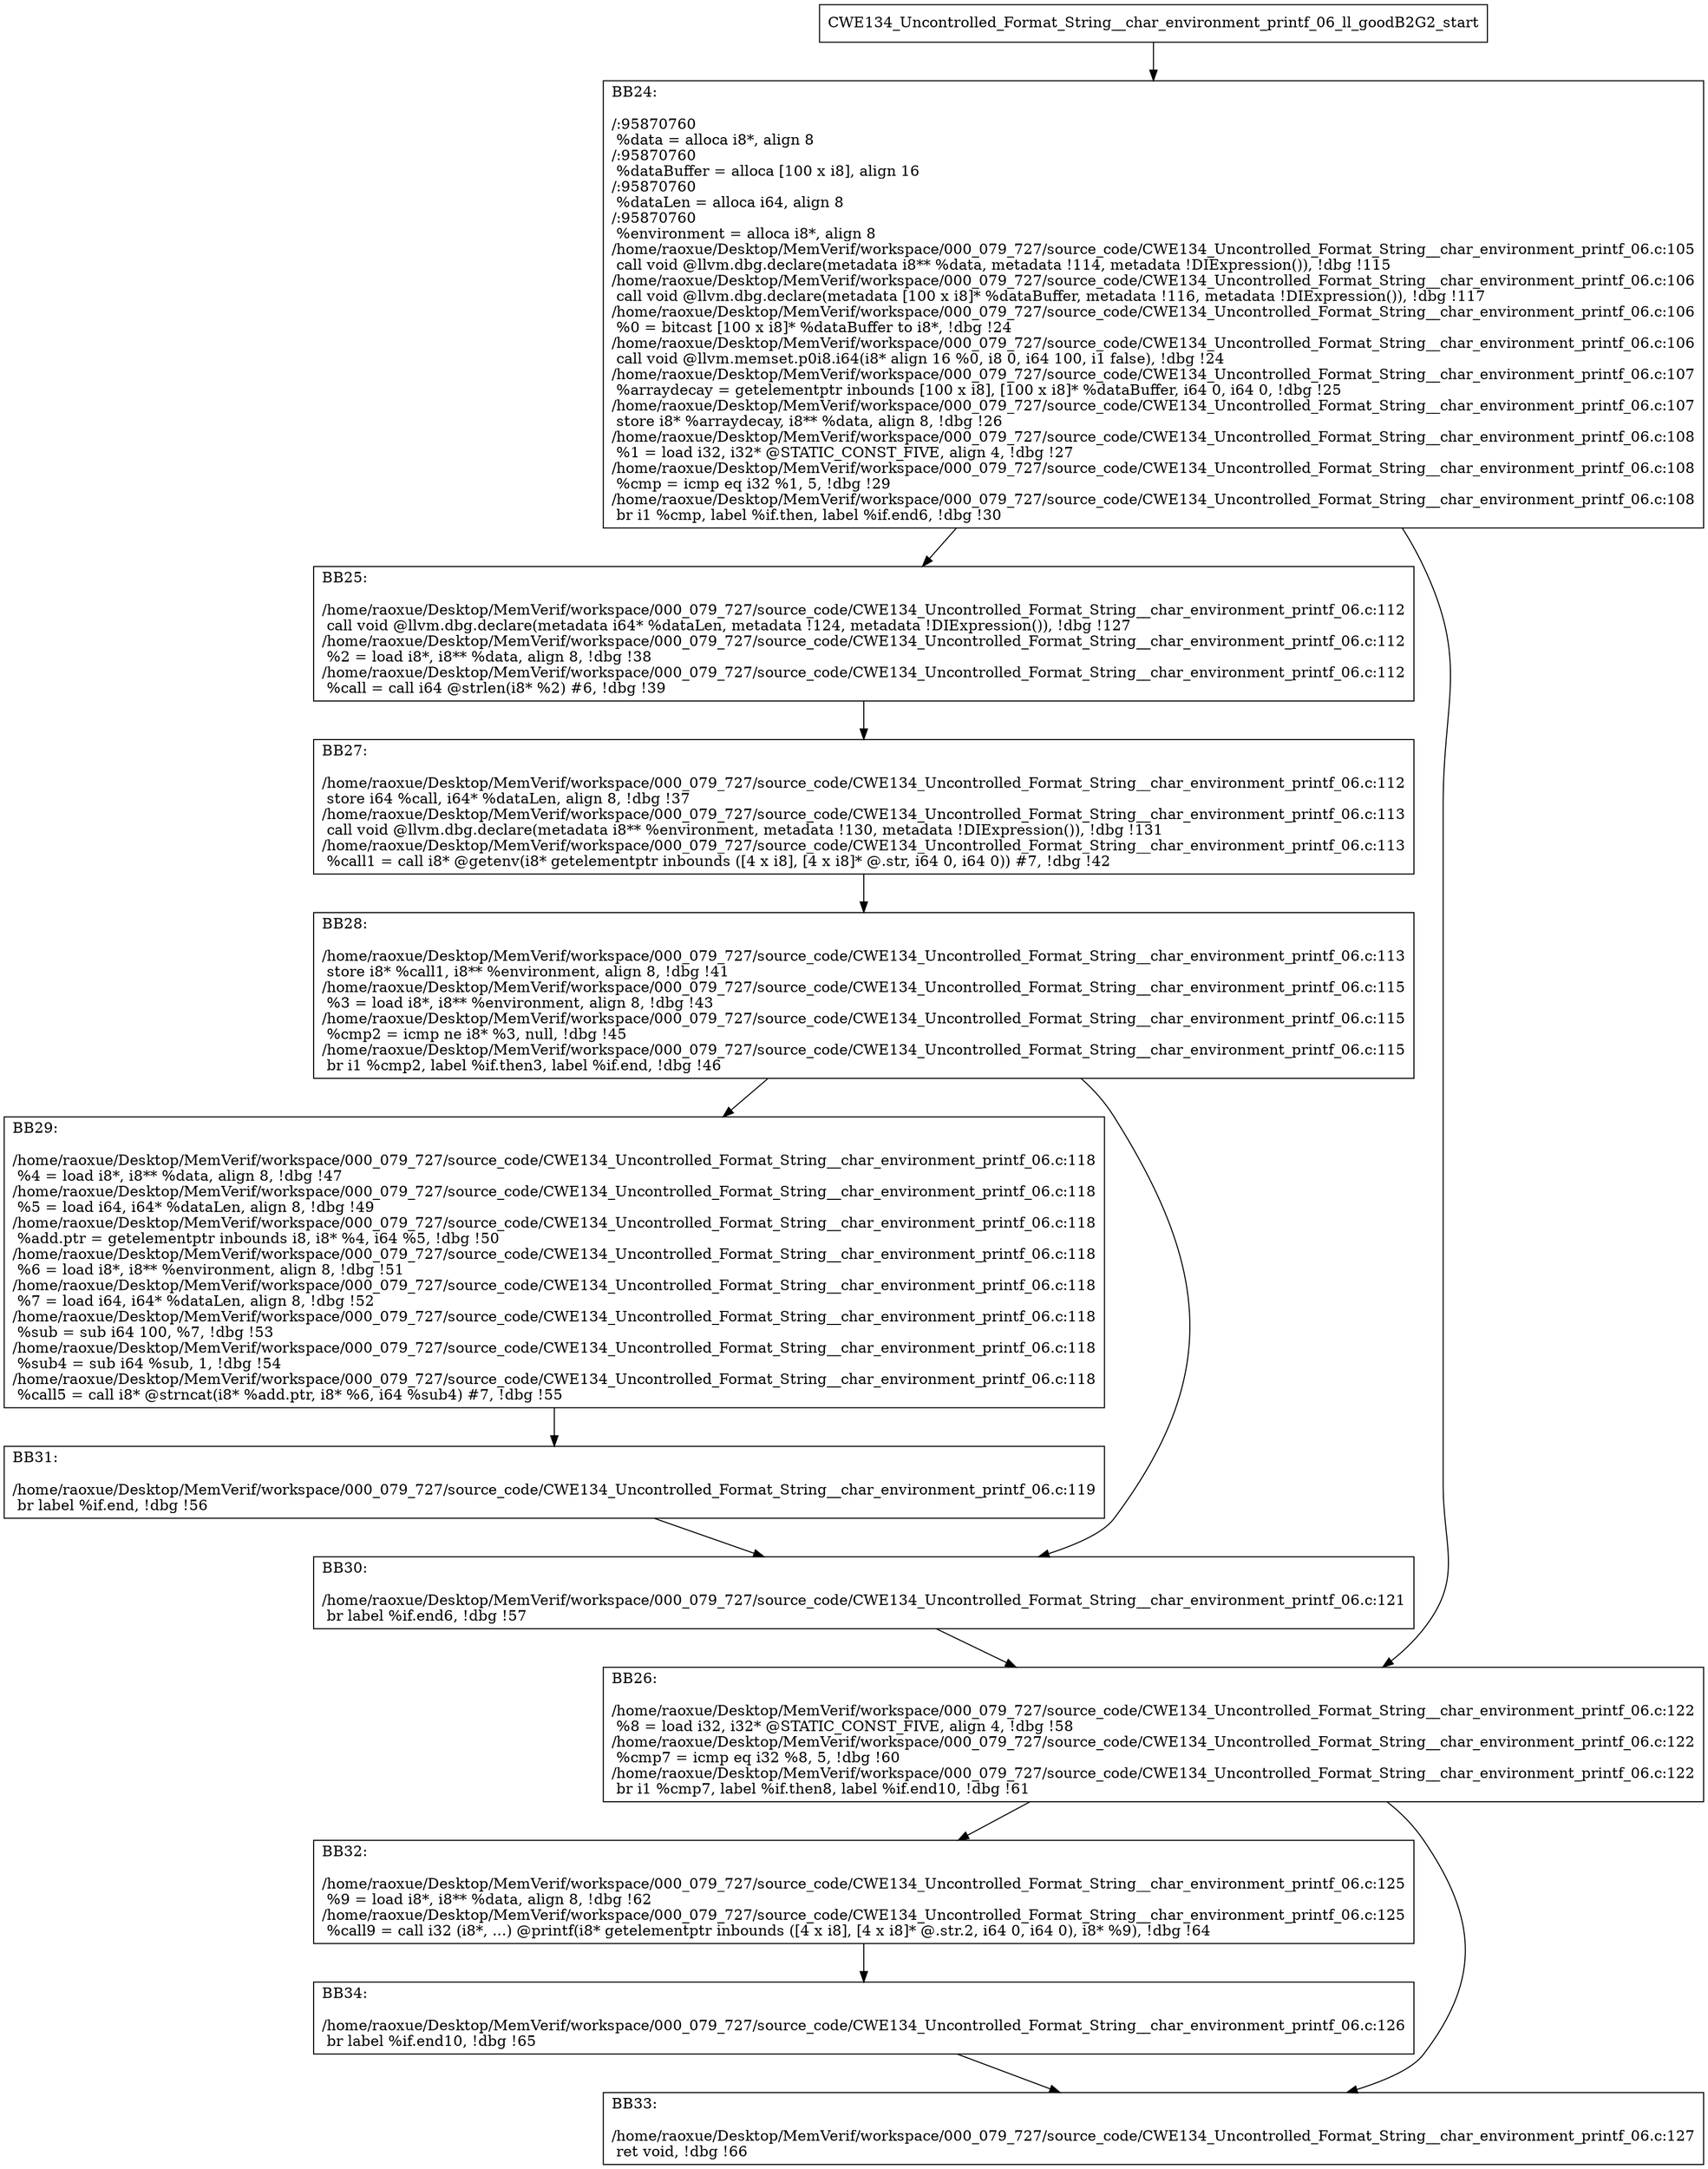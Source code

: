 digraph "CFG for'CWE134_Uncontrolled_Format_String__char_environment_printf_06_ll_goodB2G2' function" {
	BBCWE134_Uncontrolled_Format_String__char_environment_printf_06_ll_goodB2G2_start[shape=record,label="{CWE134_Uncontrolled_Format_String__char_environment_printf_06_ll_goodB2G2_start}"];
	BBCWE134_Uncontrolled_Format_String__char_environment_printf_06_ll_goodB2G2_start-> CWE134_Uncontrolled_Format_String__char_environment_printf_06_ll_goodB2G2BB24;
	CWE134_Uncontrolled_Format_String__char_environment_printf_06_ll_goodB2G2BB24 [shape=record, label="{BB24:\l\l/:95870760\l
  %data = alloca i8*, align 8\l
/:95870760\l
  %dataBuffer = alloca [100 x i8], align 16\l
/:95870760\l
  %dataLen = alloca i64, align 8\l
/:95870760\l
  %environment = alloca i8*, align 8\l
/home/raoxue/Desktop/MemVerif/workspace/000_079_727/source_code/CWE134_Uncontrolled_Format_String__char_environment_printf_06.c:105\l
  call void @llvm.dbg.declare(metadata i8** %data, metadata !114, metadata !DIExpression()), !dbg !115\l
/home/raoxue/Desktop/MemVerif/workspace/000_079_727/source_code/CWE134_Uncontrolled_Format_String__char_environment_printf_06.c:106\l
  call void @llvm.dbg.declare(metadata [100 x i8]* %dataBuffer, metadata !116, metadata !DIExpression()), !dbg !117\l
/home/raoxue/Desktop/MemVerif/workspace/000_079_727/source_code/CWE134_Uncontrolled_Format_String__char_environment_printf_06.c:106\l
  %0 = bitcast [100 x i8]* %dataBuffer to i8*, !dbg !24\l
/home/raoxue/Desktop/MemVerif/workspace/000_079_727/source_code/CWE134_Uncontrolled_Format_String__char_environment_printf_06.c:106\l
  call void @llvm.memset.p0i8.i64(i8* align 16 %0, i8 0, i64 100, i1 false), !dbg !24\l
/home/raoxue/Desktop/MemVerif/workspace/000_079_727/source_code/CWE134_Uncontrolled_Format_String__char_environment_printf_06.c:107\l
  %arraydecay = getelementptr inbounds [100 x i8], [100 x i8]* %dataBuffer, i64 0, i64 0, !dbg !25\l
/home/raoxue/Desktop/MemVerif/workspace/000_079_727/source_code/CWE134_Uncontrolled_Format_String__char_environment_printf_06.c:107\l
  store i8* %arraydecay, i8** %data, align 8, !dbg !26\l
/home/raoxue/Desktop/MemVerif/workspace/000_079_727/source_code/CWE134_Uncontrolled_Format_String__char_environment_printf_06.c:108\l
  %1 = load i32, i32* @STATIC_CONST_FIVE, align 4, !dbg !27\l
/home/raoxue/Desktop/MemVerif/workspace/000_079_727/source_code/CWE134_Uncontrolled_Format_String__char_environment_printf_06.c:108\l
  %cmp = icmp eq i32 %1, 5, !dbg !29\l
/home/raoxue/Desktop/MemVerif/workspace/000_079_727/source_code/CWE134_Uncontrolled_Format_String__char_environment_printf_06.c:108\l
  br i1 %cmp, label %if.then, label %if.end6, !dbg !30\l
}"];
	CWE134_Uncontrolled_Format_String__char_environment_printf_06_ll_goodB2G2BB24-> CWE134_Uncontrolled_Format_String__char_environment_printf_06_ll_goodB2G2BB25;
	CWE134_Uncontrolled_Format_String__char_environment_printf_06_ll_goodB2G2BB24-> CWE134_Uncontrolled_Format_String__char_environment_printf_06_ll_goodB2G2BB26;
	CWE134_Uncontrolled_Format_String__char_environment_printf_06_ll_goodB2G2BB25 [shape=record, label="{BB25:\l\l/home/raoxue/Desktop/MemVerif/workspace/000_079_727/source_code/CWE134_Uncontrolled_Format_String__char_environment_printf_06.c:112\l
  call void @llvm.dbg.declare(metadata i64* %dataLen, metadata !124, metadata !DIExpression()), !dbg !127\l
/home/raoxue/Desktop/MemVerif/workspace/000_079_727/source_code/CWE134_Uncontrolled_Format_String__char_environment_printf_06.c:112\l
  %2 = load i8*, i8** %data, align 8, !dbg !38\l
/home/raoxue/Desktop/MemVerif/workspace/000_079_727/source_code/CWE134_Uncontrolled_Format_String__char_environment_printf_06.c:112\l
  %call = call i64 @strlen(i8* %2) #6, !dbg !39\l
}"];
	CWE134_Uncontrolled_Format_String__char_environment_printf_06_ll_goodB2G2BB25-> CWE134_Uncontrolled_Format_String__char_environment_printf_06_ll_goodB2G2BB27;
	CWE134_Uncontrolled_Format_String__char_environment_printf_06_ll_goodB2G2BB27 [shape=record, label="{BB27:\l\l/home/raoxue/Desktop/MemVerif/workspace/000_079_727/source_code/CWE134_Uncontrolled_Format_String__char_environment_printf_06.c:112\l
  store i64 %call, i64* %dataLen, align 8, !dbg !37\l
/home/raoxue/Desktop/MemVerif/workspace/000_079_727/source_code/CWE134_Uncontrolled_Format_String__char_environment_printf_06.c:113\l
  call void @llvm.dbg.declare(metadata i8** %environment, metadata !130, metadata !DIExpression()), !dbg !131\l
/home/raoxue/Desktop/MemVerif/workspace/000_079_727/source_code/CWE134_Uncontrolled_Format_String__char_environment_printf_06.c:113\l
  %call1 = call i8* @getenv(i8* getelementptr inbounds ([4 x i8], [4 x i8]* @.str, i64 0, i64 0)) #7, !dbg !42\l
}"];
	CWE134_Uncontrolled_Format_String__char_environment_printf_06_ll_goodB2G2BB27-> CWE134_Uncontrolled_Format_String__char_environment_printf_06_ll_goodB2G2BB28;
	CWE134_Uncontrolled_Format_String__char_environment_printf_06_ll_goodB2G2BB28 [shape=record, label="{BB28:\l\l/home/raoxue/Desktop/MemVerif/workspace/000_079_727/source_code/CWE134_Uncontrolled_Format_String__char_environment_printf_06.c:113\l
  store i8* %call1, i8** %environment, align 8, !dbg !41\l
/home/raoxue/Desktop/MemVerif/workspace/000_079_727/source_code/CWE134_Uncontrolled_Format_String__char_environment_printf_06.c:115\l
  %3 = load i8*, i8** %environment, align 8, !dbg !43\l
/home/raoxue/Desktop/MemVerif/workspace/000_079_727/source_code/CWE134_Uncontrolled_Format_String__char_environment_printf_06.c:115\l
  %cmp2 = icmp ne i8* %3, null, !dbg !45\l
/home/raoxue/Desktop/MemVerif/workspace/000_079_727/source_code/CWE134_Uncontrolled_Format_String__char_environment_printf_06.c:115\l
  br i1 %cmp2, label %if.then3, label %if.end, !dbg !46\l
}"];
	CWE134_Uncontrolled_Format_String__char_environment_printf_06_ll_goodB2G2BB28-> CWE134_Uncontrolled_Format_String__char_environment_printf_06_ll_goodB2G2BB29;
	CWE134_Uncontrolled_Format_String__char_environment_printf_06_ll_goodB2G2BB28-> CWE134_Uncontrolled_Format_String__char_environment_printf_06_ll_goodB2G2BB30;
	CWE134_Uncontrolled_Format_String__char_environment_printf_06_ll_goodB2G2BB29 [shape=record, label="{BB29:\l\l/home/raoxue/Desktop/MemVerif/workspace/000_079_727/source_code/CWE134_Uncontrolled_Format_String__char_environment_printf_06.c:118\l
  %4 = load i8*, i8** %data, align 8, !dbg !47\l
/home/raoxue/Desktop/MemVerif/workspace/000_079_727/source_code/CWE134_Uncontrolled_Format_String__char_environment_printf_06.c:118\l
  %5 = load i64, i64* %dataLen, align 8, !dbg !49\l
/home/raoxue/Desktop/MemVerif/workspace/000_079_727/source_code/CWE134_Uncontrolled_Format_String__char_environment_printf_06.c:118\l
  %add.ptr = getelementptr inbounds i8, i8* %4, i64 %5, !dbg !50\l
/home/raoxue/Desktop/MemVerif/workspace/000_079_727/source_code/CWE134_Uncontrolled_Format_String__char_environment_printf_06.c:118\l
  %6 = load i8*, i8** %environment, align 8, !dbg !51\l
/home/raoxue/Desktop/MemVerif/workspace/000_079_727/source_code/CWE134_Uncontrolled_Format_String__char_environment_printf_06.c:118\l
  %7 = load i64, i64* %dataLen, align 8, !dbg !52\l
/home/raoxue/Desktop/MemVerif/workspace/000_079_727/source_code/CWE134_Uncontrolled_Format_String__char_environment_printf_06.c:118\l
  %sub = sub i64 100, %7, !dbg !53\l
/home/raoxue/Desktop/MemVerif/workspace/000_079_727/source_code/CWE134_Uncontrolled_Format_String__char_environment_printf_06.c:118\l
  %sub4 = sub i64 %sub, 1, !dbg !54\l
/home/raoxue/Desktop/MemVerif/workspace/000_079_727/source_code/CWE134_Uncontrolled_Format_String__char_environment_printf_06.c:118\l
  %call5 = call i8* @strncat(i8* %add.ptr, i8* %6, i64 %sub4) #7, !dbg !55\l
}"];
	CWE134_Uncontrolled_Format_String__char_environment_printf_06_ll_goodB2G2BB29-> CWE134_Uncontrolled_Format_String__char_environment_printf_06_ll_goodB2G2BB31;
	CWE134_Uncontrolled_Format_String__char_environment_printf_06_ll_goodB2G2BB31 [shape=record, label="{BB31:\l\l/home/raoxue/Desktop/MemVerif/workspace/000_079_727/source_code/CWE134_Uncontrolled_Format_String__char_environment_printf_06.c:119\l
  br label %if.end, !dbg !56\l
}"];
	CWE134_Uncontrolled_Format_String__char_environment_printf_06_ll_goodB2G2BB31-> CWE134_Uncontrolled_Format_String__char_environment_printf_06_ll_goodB2G2BB30;
	CWE134_Uncontrolled_Format_String__char_environment_printf_06_ll_goodB2G2BB30 [shape=record, label="{BB30:\l\l/home/raoxue/Desktop/MemVerif/workspace/000_079_727/source_code/CWE134_Uncontrolled_Format_String__char_environment_printf_06.c:121\l
  br label %if.end6, !dbg !57\l
}"];
	CWE134_Uncontrolled_Format_String__char_environment_printf_06_ll_goodB2G2BB30-> CWE134_Uncontrolled_Format_String__char_environment_printf_06_ll_goodB2G2BB26;
	CWE134_Uncontrolled_Format_String__char_environment_printf_06_ll_goodB2G2BB26 [shape=record, label="{BB26:\l\l/home/raoxue/Desktop/MemVerif/workspace/000_079_727/source_code/CWE134_Uncontrolled_Format_String__char_environment_printf_06.c:122\l
  %8 = load i32, i32* @STATIC_CONST_FIVE, align 4, !dbg !58\l
/home/raoxue/Desktop/MemVerif/workspace/000_079_727/source_code/CWE134_Uncontrolled_Format_String__char_environment_printf_06.c:122\l
  %cmp7 = icmp eq i32 %8, 5, !dbg !60\l
/home/raoxue/Desktop/MemVerif/workspace/000_079_727/source_code/CWE134_Uncontrolled_Format_String__char_environment_printf_06.c:122\l
  br i1 %cmp7, label %if.then8, label %if.end10, !dbg !61\l
}"];
	CWE134_Uncontrolled_Format_String__char_environment_printf_06_ll_goodB2G2BB26-> CWE134_Uncontrolled_Format_String__char_environment_printf_06_ll_goodB2G2BB32;
	CWE134_Uncontrolled_Format_String__char_environment_printf_06_ll_goodB2G2BB26-> CWE134_Uncontrolled_Format_String__char_environment_printf_06_ll_goodB2G2BB33;
	CWE134_Uncontrolled_Format_String__char_environment_printf_06_ll_goodB2G2BB32 [shape=record, label="{BB32:\l\l/home/raoxue/Desktop/MemVerif/workspace/000_079_727/source_code/CWE134_Uncontrolled_Format_String__char_environment_printf_06.c:125\l
  %9 = load i8*, i8** %data, align 8, !dbg !62\l
/home/raoxue/Desktop/MemVerif/workspace/000_079_727/source_code/CWE134_Uncontrolled_Format_String__char_environment_printf_06.c:125\l
  %call9 = call i32 (i8*, ...) @printf(i8* getelementptr inbounds ([4 x i8], [4 x i8]* @.str.2, i64 0, i64 0), i8* %9), !dbg !64\l
}"];
	CWE134_Uncontrolled_Format_String__char_environment_printf_06_ll_goodB2G2BB32-> CWE134_Uncontrolled_Format_String__char_environment_printf_06_ll_goodB2G2BB34;
	CWE134_Uncontrolled_Format_String__char_environment_printf_06_ll_goodB2G2BB34 [shape=record, label="{BB34:\l\l/home/raoxue/Desktop/MemVerif/workspace/000_079_727/source_code/CWE134_Uncontrolled_Format_String__char_environment_printf_06.c:126\l
  br label %if.end10, !dbg !65\l
}"];
	CWE134_Uncontrolled_Format_String__char_environment_printf_06_ll_goodB2G2BB34-> CWE134_Uncontrolled_Format_String__char_environment_printf_06_ll_goodB2G2BB33;
	CWE134_Uncontrolled_Format_String__char_environment_printf_06_ll_goodB2G2BB33 [shape=record, label="{BB33:\l\l/home/raoxue/Desktop/MemVerif/workspace/000_079_727/source_code/CWE134_Uncontrolled_Format_String__char_environment_printf_06.c:127\l
  ret void, !dbg !66\l
}"];
}
